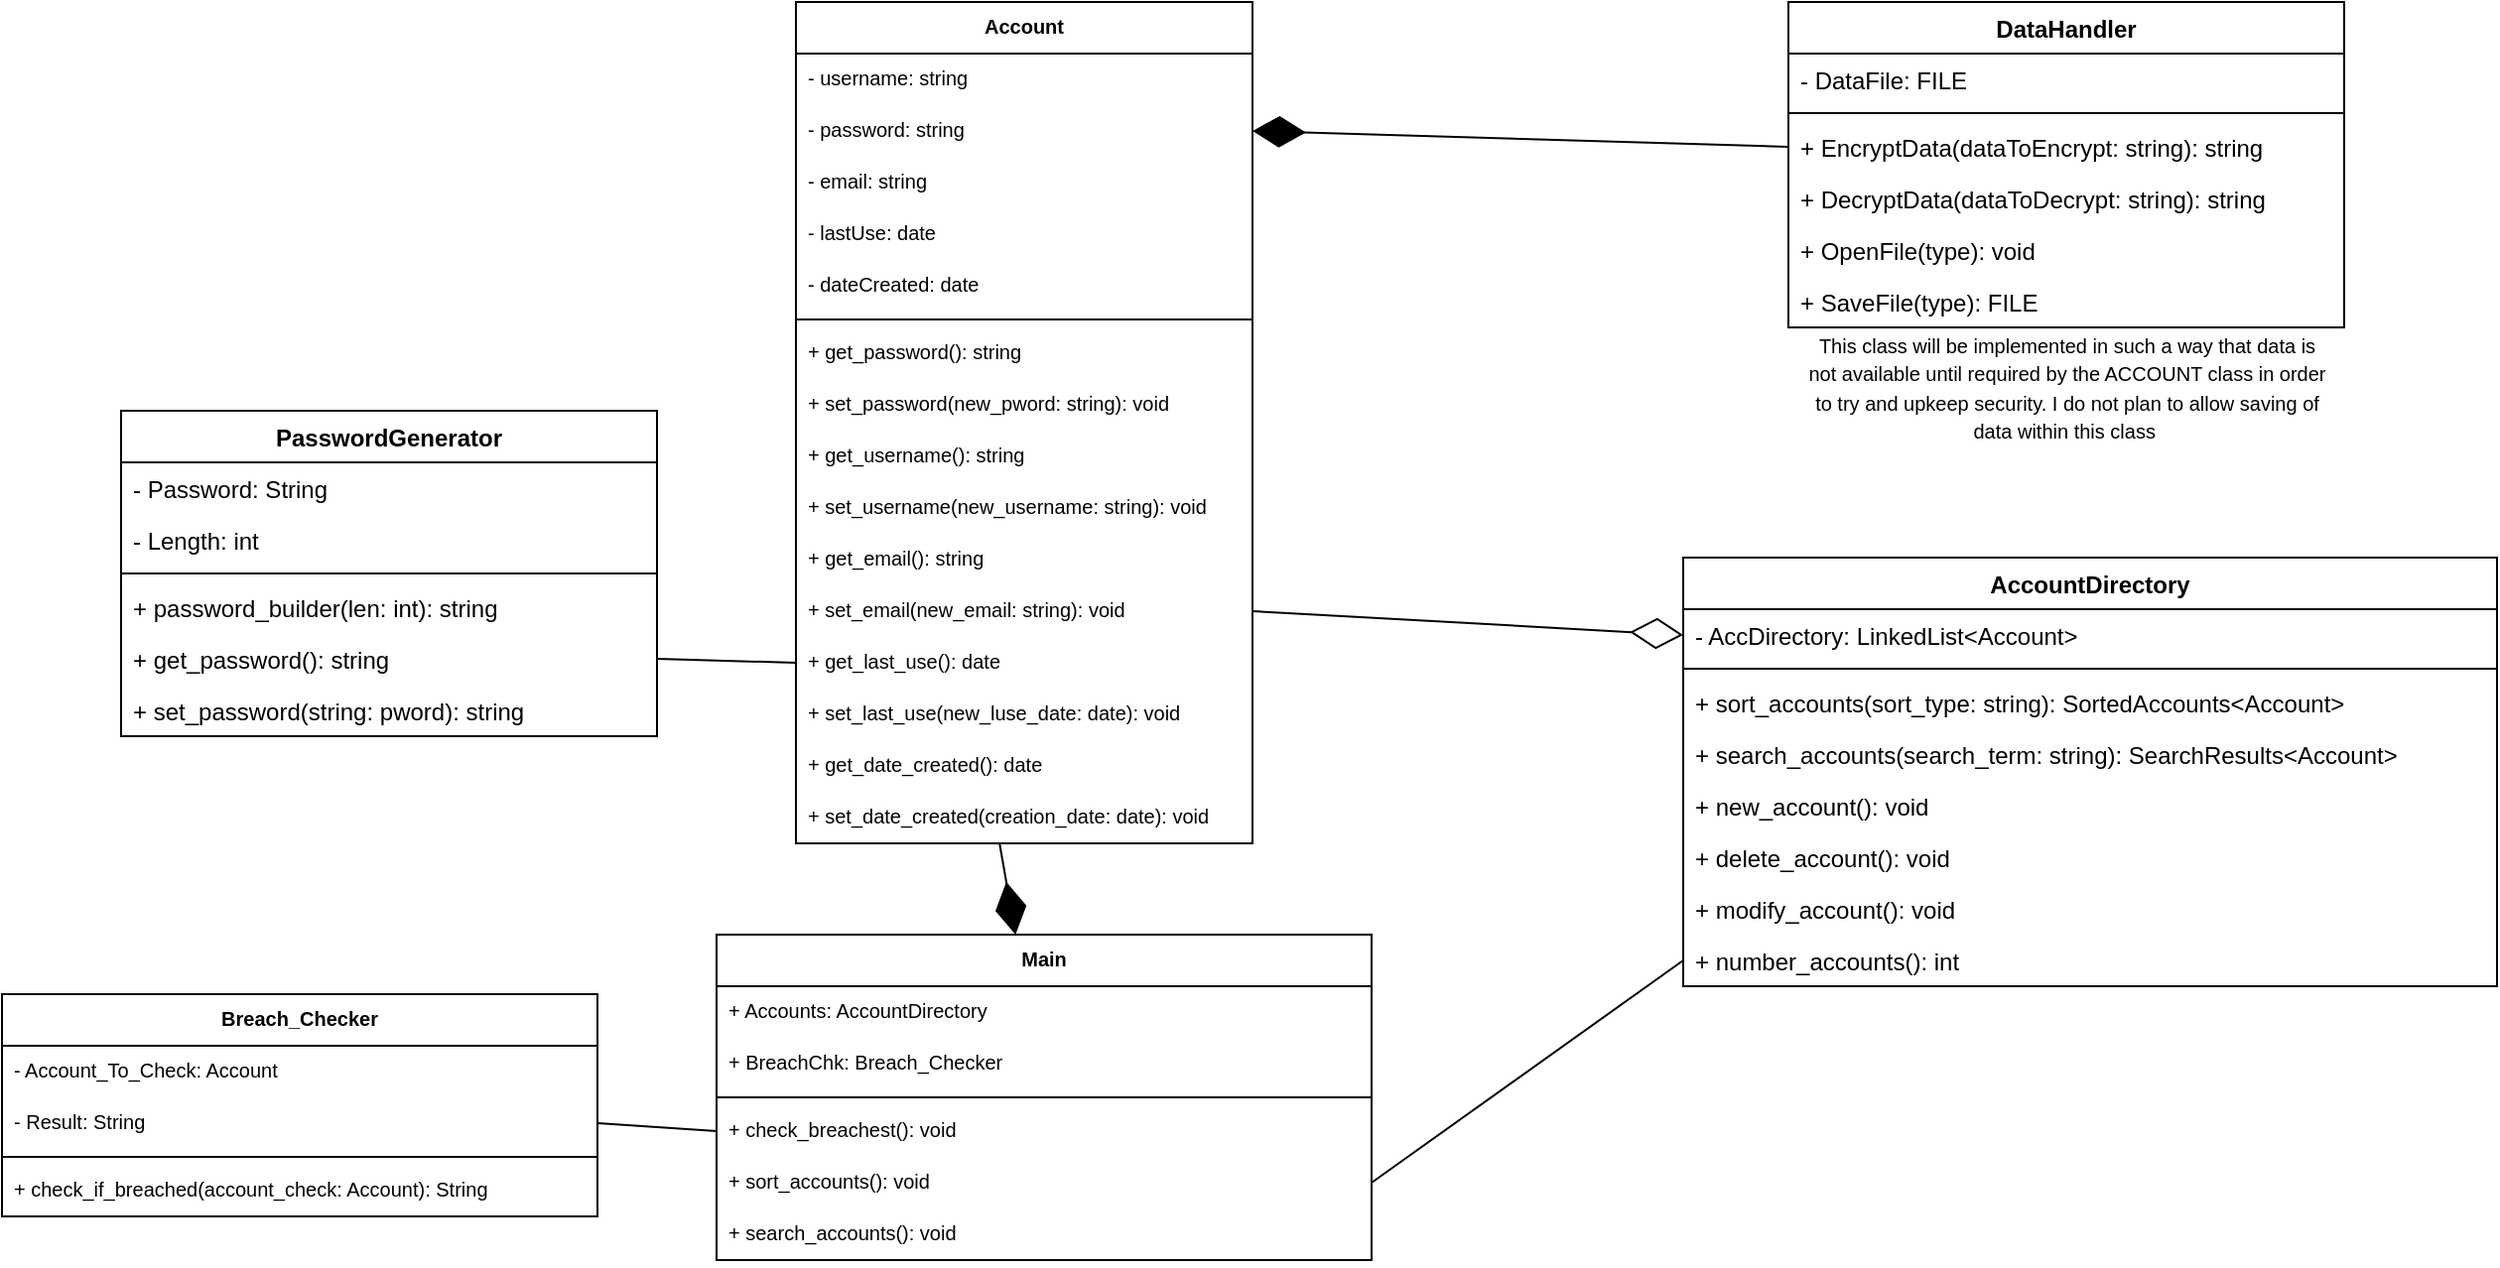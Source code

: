 <mxfile version="15.8.8" type="device"><diagram id="C5RBs43oDa-KdzZeNtuy" name="Page-1"><mxGraphModel dx="2489" dy="820" grid="1" gridSize="10" guides="1" tooltips="1" connect="1" arrows="1" fold="1" page="1" pageScale="1" pageWidth="827" pageHeight="1169" math="0" shadow="0"><root><mxCell id="WIyWlLk6GJQsqaUBKTNV-0"/><mxCell id="WIyWlLk6GJQsqaUBKTNV-1" parent="WIyWlLk6GJQsqaUBKTNV-0"/><mxCell id="yiWoCDzTEGZzQtji6V0t-13" value="" style="group" parent="WIyWlLk6GJQsqaUBKTNV-1" vertex="1" connectable="0"><mxGeometry x="40" y="296" width="270" height="190" as="geometry"/></mxCell><mxCell id="yiWoCDzTEGZzQtji6V0t-8" value="PasswordGenerator" style="swimlane;fontStyle=1;align=center;verticalAlign=top;childLayout=stackLayout;horizontal=1;startSize=26;horizontalStack=0;resizeParent=1;resizeParentMax=0;resizeLast=0;collapsible=1;marginBottom=0;" parent="yiWoCDzTEGZzQtji6V0t-13" vertex="1"><mxGeometry y="20" width="270" height="164" as="geometry"/></mxCell><mxCell id="yiWoCDzTEGZzQtji6V0t-9" value="- Password: String" style="text;strokeColor=none;fillColor=none;align=left;verticalAlign=top;spacingLeft=4;spacingRight=4;overflow=hidden;rotatable=0;points=[[0,0.5],[1,0.5]];portConstraint=eastwest;" parent="yiWoCDzTEGZzQtji6V0t-8" vertex="1"><mxGeometry y="26" width="270" height="26" as="geometry"/></mxCell><mxCell id="yiWoCDzTEGZzQtji6V0t-14" value="- Length: int" style="text;strokeColor=none;fillColor=none;align=left;verticalAlign=top;spacingLeft=4;spacingRight=4;overflow=hidden;rotatable=0;points=[[0,0.5],[1,0.5]];portConstraint=eastwest;" parent="yiWoCDzTEGZzQtji6V0t-8" vertex="1"><mxGeometry y="52" width="270" height="26" as="geometry"/></mxCell><mxCell id="yiWoCDzTEGZzQtji6V0t-10" value="" style="line;strokeWidth=1;fillColor=none;align=left;verticalAlign=middle;spacingTop=-1;spacingLeft=3;spacingRight=3;rotatable=0;labelPosition=right;points=[];portConstraint=eastwest;" parent="yiWoCDzTEGZzQtji6V0t-8" vertex="1"><mxGeometry y="78" width="270" height="8" as="geometry"/></mxCell><mxCell id="yiWoCDzTEGZzQtji6V0t-11" value="+ password_builder(len: int): string" style="text;strokeColor=none;fillColor=none;align=left;verticalAlign=top;spacingLeft=4;spacingRight=4;overflow=hidden;rotatable=0;points=[[0,0.5],[1,0.5]];portConstraint=eastwest;" parent="yiWoCDzTEGZzQtji6V0t-8" vertex="1"><mxGeometry y="86" width="270" height="26" as="geometry"/></mxCell><mxCell id="yiWoCDzTEGZzQtji6V0t-15" value="+ get_password(): string" style="text;strokeColor=none;fillColor=none;align=left;verticalAlign=top;spacingLeft=4;spacingRight=4;overflow=hidden;rotatable=0;points=[[0,0.5],[1,0.5]];portConstraint=eastwest;" parent="yiWoCDzTEGZzQtji6V0t-8" vertex="1"><mxGeometry y="112" width="270" height="26" as="geometry"/></mxCell><mxCell id="yiWoCDzTEGZzQtji6V0t-16" value="+ set_password(string: pword): string" style="text;strokeColor=none;fillColor=none;align=left;verticalAlign=top;spacingLeft=4;spacingRight=4;overflow=hidden;rotatable=0;points=[[0,0.5],[1,0.5]];portConstraint=eastwest;" parent="yiWoCDzTEGZzQtji6V0t-8" vertex="1"><mxGeometry y="138" width="270" height="26" as="geometry"/></mxCell><mxCell id="yiWoCDzTEGZzQtji6V0t-25" value="" style="group" parent="WIyWlLk6GJQsqaUBKTNV-1" vertex="1" connectable="0"><mxGeometry x="880" y="110" width="280" height="224" as="geometry"/></mxCell><mxCell id="yiWoCDzTEGZzQtji6V0t-17" value="DataHandler" style="swimlane;fontStyle=1;align=center;verticalAlign=top;childLayout=stackLayout;horizontal=1;startSize=26;horizontalStack=0;resizeParent=1;resizeParentMax=0;resizeLast=0;collapsible=1;marginBottom=0;" parent="yiWoCDzTEGZzQtji6V0t-25" vertex="1"><mxGeometry width="280" height="164" as="geometry"/></mxCell><mxCell id="yiWoCDzTEGZzQtji6V0t-18" value="- DataFile: FILE" style="text;strokeColor=none;fillColor=none;align=left;verticalAlign=top;spacingLeft=4;spacingRight=4;overflow=hidden;rotatable=0;points=[[0,0.5],[1,0.5]];portConstraint=eastwest;" parent="yiWoCDzTEGZzQtji6V0t-17" vertex="1"><mxGeometry y="26" width="280" height="26" as="geometry"/></mxCell><mxCell id="yiWoCDzTEGZzQtji6V0t-19" value="" style="line;strokeWidth=1;fillColor=none;align=left;verticalAlign=middle;spacingTop=-1;spacingLeft=3;spacingRight=3;rotatable=0;labelPosition=right;points=[];portConstraint=eastwest;" parent="yiWoCDzTEGZzQtji6V0t-17" vertex="1"><mxGeometry y="52" width="280" height="8" as="geometry"/></mxCell><mxCell id="yiWoCDzTEGZzQtji6V0t-20" value="+ EncryptData(dataToEncrypt: string): string" style="text;strokeColor=none;fillColor=none;align=left;verticalAlign=top;spacingLeft=4;spacingRight=4;overflow=hidden;rotatable=0;points=[[0,0.5],[1,0.5]];portConstraint=eastwest;" parent="yiWoCDzTEGZzQtji6V0t-17" vertex="1"><mxGeometry y="60" width="280" height="26" as="geometry"/></mxCell><mxCell id="yiWoCDzTEGZzQtji6V0t-21" value="+ DecryptData(dataToDecrypt: string): string" style="text;strokeColor=none;fillColor=none;align=left;verticalAlign=top;spacingLeft=4;spacingRight=4;overflow=hidden;rotatable=0;points=[[0,0.5],[1,0.5]];portConstraint=eastwest;" parent="yiWoCDzTEGZzQtji6V0t-17" vertex="1"><mxGeometry y="86" width="280" height="26" as="geometry"/></mxCell><mxCell id="yiWoCDzTEGZzQtji6V0t-22" value="+ OpenFile(type): void" style="text;strokeColor=none;fillColor=none;align=left;verticalAlign=top;spacingLeft=4;spacingRight=4;overflow=hidden;rotatable=0;points=[[0,0.5],[1,0.5]];portConstraint=eastwest;" parent="yiWoCDzTEGZzQtji6V0t-17" vertex="1"><mxGeometry y="112" width="280" height="26" as="geometry"/></mxCell><mxCell id="yiWoCDzTEGZzQtji6V0t-23" value="+ SaveFile(type): FILE" style="text;strokeColor=none;fillColor=none;align=left;verticalAlign=top;spacingLeft=4;spacingRight=4;overflow=hidden;rotatable=0;points=[[0,0.5],[1,0.5]];portConstraint=eastwest;" parent="yiWoCDzTEGZzQtji6V0t-17" vertex="1"><mxGeometry y="138" width="280" height="26" as="geometry"/></mxCell><mxCell id="yiWoCDzTEGZzQtji6V0t-24" value="&lt;div&gt;&lt;font style=&quot;font-size: 10px&quot;&gt;This class will be implemented in such a way that data is &lt;br&gt;&lt;/font&gt;&lt;/div&gt;&lt;div&gt;&lt;font style=&quot;font-size: 10px&quot;&gt;not available until required by the ACCOUNT class in order&lt;/font&gt;&lt;/div&gt;&lt;div&gt;&lt;font style=&quot;font-size: 10px&quot;&gt;to try and upkeep security. I do not plan to allow saving of &lt;br&gt;&lt;/font&gt;&lt;/div&gt;&lt;div&gt;&lt;font style=&quot;font-size: 10px&quot;&gt;data within this class&amp;nbsp; &lt;/font&gt;&lt;/div&gt;" style="text;html=1;align=center;verticalAlign=middle;resizable=0;points=[];autosize=1;strokeColor=none;fillColor=none;" parent="yiWoCDzTEGZzQtji6V0t-25" vertex="1"><mxGeometry y="164" width="280" height="60" as="geometry"/></mxCell><mxCell id="yiWoCDzTEGZzQtji6V0t-26" value="Account" style="swimlane;fontStyle=1;align=center;verticalAlign=top;childLayout=stackLayout;horizontal=1;startSize=26;horizontalStack=0;resizeParent=1;resizeParentMax=0;resizeLast=0;collapsible=1;marginBottom=0;fontSize=10;" parent="WIyWlLk6GJQsqaUBKTNV-1" vertex="1"><mxGeometry x="380" y="110" width="230" height="424" as="geometry"/></mxCell><mxCell id="yiWoCDzTEGZzQtji6V0t-27" value="- username: string" style="text;strokeColor=none;fillColor=none;align=left;verticalAlign=top;spacingLeft=4;spacingRight=4;overflow=hidden;rotatable=0;points=[[0,0.5],[1,0.5]];portConstraint=eastwest;fontSize=10;" parent="yiWoCDzTEGZzQtji6V0t-26" vertex="1"><mxGeometry y="26" width="230" height="26" as="geometry"/></mxCell><mxCell id="yiWoCDzTEGZzQtji6V0t-30" value="- password: string" style="text;strokeColor=none;fillColor=none;align=left;verticalAlign=top;spacingLeft=4;spacingRight=4;overflow=hidden;rotatable=0;points=[[0,0.5],[1,0.5]];portConstraint=eastwest;fontSize=10;" parent="yiWoCDzTEGZzQtji6V0t-26" vertex="1"><mxGeometry y="52" width="230" height="26" as="geometry"/></mxCell><mxCell id="yiWoCDzTEGZzQtji6V0t-31" value="- email: string" style="text;strokeColor=none;fillColor=none;align=left;verticalAlign=top;spacingLeft=4;spacingRight=4;overflow=hidden;rotatable=0;points=[[0,0.5],[1,0.5]];portConstraint=eastwest;fontSize=10;" parent="yiWoCDzTEGZzQtji6V0t-26" vertex="1"><mxGeometry y="78" width="230" height="26" as="geometry"/></mxCell><mxCell id="yiWoCDzTEGZzQtji6V0t-66" value="- lastUse: date" style="text;strokeColor=none;fillColor=none;align=left;verticalAlign=top;spacingLeft=4;spacingRight=4;overflow=hidden;rotatable=0;points=[[0,0.5],[1,0.5]];portConstraint=eastwest;fontSize=10;" parent="yiWoCDzTEGZzQtji6V0t-26" vertex="1"><mxGeometry y="104" width="230" height="26" as="geometry"/></mxCell><mxCell id="yiWoCDzTEGZzQtji6V0t-67" value="- dateCreated: date" style="text;strokeColor=none;fillColor=none;align=left;verticalAlign=top;spacingLeft=4;spacingRight=4;overflow=hidden;rotatable=0;points=[[0,0.5],[1,0.5]];portConstraint=eastwest;fontSize=10;" parent="yiWoCDzTEGZzQtji6V0t-26" vertex="1"><mxGeometry y="130" width="230" height="26" as="geometry"/></mxCell><mxCell id="yiWoCDzTEGZzQtji6V0t-28" value="" style="line;strokeWidth=1;fillColor=none;align=left;verticalAlign=middle;spacingTop=-1;spacingLeft=3;spacingRight=3;rotatable=0;labelPosition=right;points=[];portConstraint=eastwest;fontSize=10;" parent="yiWoCDzTEGZzQtji6V0t-26" vertex="1"><mxGeometry y="156" width="230" height="8" as="geometry"/></mxCell><mxCell id="yiWoCDzTEGZzQtji6V0t-29" value="+ get_password(): string" style="text;strokeColor=none;fillColor=none;align=left;verticalAlign=top;spacingLeft=4;spacingRight=4;overflow=hidden;rotatable=0;points=[[0,0.5],[1,0.5]];portConstraint=eastwest;fontSize=10;" parent="yiWoCDzTEGZzQtji6V0t-26" vertex="1"><mxGeometry y="164" width="230" height="26" as="geometry"/></mxCell><mxCell id="yiWoCDzTEGZzQtji6V0t-33" value="+ set_password(new_pword: string): void" style="text;strokeColor=none;fillColor=none;align=left;verticalAlign=top;spacingLeft=4;spacingRight=4;overflow=hidden;rotatable=0;points=[[0,0.5],[1,0.5]];portConstraint=eastwest;fontSize=10;" parent="yiWoCDzTEGZzQtji6V0t-26" vertex="1"><mxGeometry y="190" width="230" height="26" as="geometry"/></mxCell><mxCell id="yiWoCDzTEGZzQtji6V0t-34" value="+ get_username(): string" style="text;strokeColor=none;fillColor=none;align=left;verticalAlign=top;spacingLeft=4;spacingRight=4;overflow=hidden;rotatable=0;points=[[0,0.5],[1,0.5]];portConstraint=eastwest;fontSize=10;" parent="yiWoCDzTEGZzQtji6V0t-26" vertex="1"><mxGeometry y="216" width="230" height="26" as="geometry"/></mxCell><mxCell id="yiWoCDzTEGZzQtji6V0t-35" value="+ set_username(new_username: string): void" style="text;strokeColor=none;fillColor=none;align=left;verticalAlign=top;spacingLeft=4;spacingRight=4;overflow=hidden;rotatable=0;points=[[0,0.5],[1,0.5]];portConstraint=eastwest;fontSize=10;" parent="yiWoCDzTEGZzQtji6V0t-26" vertex="1"><mxGeometry y="242" width="230" height="26" as="geometry"/></mxCell><mxCell id="yiWoCDzTEGZzQtji6V0t-36" value="+ get_email(): string" style="text;strokeColor=none;fillColor=none;align=left;verticalAlign=top;spacingLeft=4;spacingRight=4;overflow=hidden;rotatable=0;points=[[0,0.5],[1,0.5]];portConstraint=eastwest;fontSize=10;" parent="yiWoCDzTEGZzQtji6V0t-26" vertex="1"><mxGeometry y="268" width="230" height="26" as="geometry"/></mxCell><mxCell id="yiWoCDzTEGZzQtji6V0t-37" value="+ set_email(new_email: string): void" style="text;strokeColor=none;fillColor=none;align=left;verticalAlign=top;spacingLeft=4;spacingRight=4;overflow=hidden;rotatable=0;points=[[0,0.5],[1,0.5]];portConstraint=eastwest;fontSize=10;" parent="yiWoCDzTEGZzQtji6V0t-26" vertex="1"><mxGeometry y="294" width="230" height="26" as="geometry"/></mxCell><mxCell id="yiWoCDzTEGZzQtji6V0t-68" value="+ get_last_use(): date" style="text;strokeColor=none;fillColor=none;align=left;verticalAlign=top;spacingLeft=4;spacingRight=4;overflow=hidden;rotatable=0;points=[[0,0.5],[1,0.5]];portConstraint=eastwest;fontSize=10;" parent="yiWoCDzTEGZzQtji6V0t-26" vertex="1"><mxGeometry y="320" width="230" height="26" as="geometry"/></mxCell><mxCell id="yiWoCDzTEGZzQtji6V0t-69" value="+ set_last_use(new_luse_date: date): void" style="text;strokeColor=none;fillColor=none;align=left;verticalAlign=top;spacingLeft=4;spacingRight=4;overflow=hidden;rotatable=0;points=[[0,0.5],[1,0.5]];portConstraint=eastwest;fontSize=10;" parent="yiWoCDzTEGZzQtji6V0t-26" vertex="1"><mxGeometry y="346" width="230" height="26" as="geometry"/></mxCell><mxCell id="yiWoCDzTEGZzQtji6V0t-70" value="+ get_date_created(): date" style="text;strokeColor=none;fillColor=none;align=left;verticalAlign=top;spacingLeft=4;spacingRight=4;overflow=hidden;rotatable=0;points=[[0,0.5],[1,0.5]];portConstraint=eastwest;fontSize=10;" parent="yiWoCDzTEGZzQtji6V0t-26" vertex="1"><mxGeometry y="372" width="230" height="26" as="geometry"/></mxCell><mxCell id="yiWoCDzTEGZzQtji6V0t-71" value="+ set_date_created(creation_date: date): void" style="text;strokeColor=none;fillColor=none;align=left;verticalAlign=top;spacingLeft=4;spacingRight=4;overflow=hidden;rotatable=0;points=[[0,0.5],[1,0.5]];portConstraint=eastwest;fontSize=10;" parent="yiWoCDzTEGZzQtji6V0t-26" vertex="1"><mxGeometry y="398" width="230" height="26" as="geometry"/></mxCell><mxCell id="yiWoCDzTEGZzQtji6V0t-38" value="Main" style="swimlane;fontStyle=1;align=center;verticalAlign=top;childLayout=stackLayout;horizontal=1;startSize=26;horizontalStack=0;resizeParent=1;resizeParentMax=0;resizeLast=0;collapsible=1;marginBottom=0;fontSize=10;" parent="WIyWlLk6GJQsqaUBKTNV-1" vertex="1"><mxGeometry x="340" y="580" width="330" height="164" as="geometry"/></mxCell><mxCell id="yiWoCDzTEGZzQtji6V0t-39" value="+ Accounts: AccountDirectory" style="text;strokeColor=none;fillColor=none;align=left;verticalAlign=top;spacingLeft=4;spacingRight=4;overflow=hidden;rotatable=0;points=[[0,0.5],[1,0.5]];portConstraint=eastwest;fontSize=10;" parent="yiWoCDzTEGZzQtji6V0t-38" vertex="1"><mxGeometry y="26" width="330" height="26" as="geometry"/></mxCell><mxCell id="Yjd3XJjq87r6f7l7IqUj-23" value="+ BreachChk: Breach_Checker" style="text;strokeColor=none;fillColor=none;align=left;verticalAlign=top;spacingLeft=4;spacingRight=4;overflow=hidden;rotatable=0;points=[[0,0.5],[1,0.5]];portConstraint=eastwest;fontSize=10;" vertex="1" parent="yiWoCDzTEGZzQtji6V0t-38"><mxGeometry y="52" width="330" height="26" as="geometry"/></mxCell><mxCell id="yiWoCDzTEGZzQtji6V0t-40" value="" style="line;strokeWidth=1;fillColor=none;align=left;verticalAlign=middle;spacingTop=-1;spacingLeft=3;spacingRight=3;rotatable=0;labelPosition=right;points=[];portConstraint=eastwest;fontSize=10;" parent="yiWoCDzTEGZzQtji6V0t-38" vertex="1"><mxGeometry y="78" width="330" height="8" as="geometry"/></mxCell><mxCell id="yiWoCDzTEGZzQtji6V0t-56" value="+ check_breachest(): void" style="text;strokeColor=none;fillColor=none;align=left;verticalAlign=top;spacingLeft=4;spacingRight=4;overflow=hidden;rotatable=0;points=[[0,0.5],[1,0.5]];portConstraint=eastwest;fontSize=10;" parent="yiWoCDzTEGZzQtji6V0t-38" vertex="1"><mxGeometry y="86" width="330" height="26" as="geometry"/></mxCell><mxCell id="Yjd3XJjq87r6f7l7IqUj-25" value="+ sort_accounts(): void" style="text;strokeColor=none;fillColor=none;align=left;verticalAlign=top;spacingLeft=4;spacingRight=4;overflow=hidden;rotatable=0;points=[[0,0.5],[1,0.5]];portConstraint=eastwest;fontSize=10;" vertex="1" parent="yiWoCDzTEGZzQtji6V0t-38"><mxGeometry y="112" width="330" height="26" as="geometry"/></mxCell><mxCell id="Yjd3XJjq87r6f7l7IqUj-26" value="+ search_accounts(): void" style="text;strokeColor=none;fillColor=none;align=left;verticalAlign=top;spacingLeft=4;spacingRight=4;overflow=hidden;rotatable=0;points=[[0,0.5],[1,0.5]];portConstraint=eastwest;fontSize=10;" vertex="1" parent="yiWoCDzTEGZzQtji6V0t-38"><mxGeometry y="138" width="330" height="26" as="geometry"/></mxCell><mxCell id="yiWoCDzTEGZzQtji6V0t-42" value="Breach_Checker" style="swimlane;fontStyle=1;align=center;verticalAlign=top;childLayout=stackLayout;horizontal=1;startSize=26;horizontalStack=0;resizeParent=1;resizeParentMax=0;resizeLast=0;collapsible=1;marginBottom=0;fontSize=10;" parent="WIyWlLk6GJQsqaUBKTNV-1" vertex="1"><mxGeometry x="-20" y="610" width="300" height="112" as="geometry"/></mxCell><mxCell id="yiWoCDzTEGZzQtji6V0t-43" value="- Account_To_Check: Account" style="text;strokeColor=none;fillColor=none;align=left;verticalAlign=top;spacingLeft=4;spacingRight=4;overflow=hidden;rotatable=0;points=[[0,0.5],[1,0.5]];portConstraint=eastwest;fontSize=10;" parent="yiWoCDzTEGZzQtji6V0t-42" vertex="1"><mxGeometry y="26" width="300" height="26" as="geometry"/></mxCell><mxCell id="yiWoCDzTEGZzQtji6V0t-46" value="- Result: String" style="text;strokeColor=none;fillColor=none;align=left;verticalAlign=top;spacingLeft=4;spacingRight=4;overflow=hidden;rotatable=0;points=[[0,0.5],[1,0.5]];portConstraint=eastwest;fontSize=10;" parent="yiWoCDzTEGZzQtji6V0t-42" vertex="1"><mxGeometry y="52" width="300" height="26" as="geometry"/></mxCell><mxCell id="yiWoCDzTEGZzQtji6V0t-44" value="" style="line;strokeWidth=1;fillColor=none;align=left;verticalAlign=middle;spacingTop=-1;spacingLeft=3;spacingRight=3;rotatable=0;labelPosition=right;points=[];portConstraint=eastwest;fontSize=10;" parent="yiWoCDzTEGZzQtji6V0t-42" vertex="1"><mxGeometry y="78" width="300" height="8" as="geometry"/></mxCell><mxCell id="yiWoCDzTEGZzQtji6V0t-45" value="+ check_if_breached(account_check: Account): String" style="text;strokeColor=none;fillColor=none;align=left;verticalAlign=top;spacingLeft=4;spacingRight=4;overflow=hidden;rotatable=0;points=[[0,0.5],[1,0.5]];portConstraint=eastwest;fontSize=10;" parent="yiWoCDzTEGZzQtji6V0t-42" vertex="1"><mxGeometry y="86" width="300" height="26" as="geometry"/></mxCell><mxCell id="yiWoCDzTEGZzQtji6V0t-51" value="" style="endArrow=diamondThin;endFill=1;endSize=24;html=1;rounded=0;fontSize=10;exitX=0;exitY=0.5;exitDx=0;exitDy=0;entryX=1;entryY=0.5;entryDx=0;entryDy=0;" parent="WIyWlLk6GJQsqaUBKTNV-1" source="yiWoCDzTEGZzQtji6V0t-20" target="yiWoCDzTEGZzQtji6V0t-30" edge="1"><mxGeometry width="160" relative="1" as="geometry"><mxPoint x="40" y="910" as="sourcePoint"/><mxPoint x="670" y="220" as="targetPoint"/></mxGeometry></mxCell><mxCell id="yiWoCDzTEGZzQtji6V0t-58" value="" style="endArrow=diamondThin;endFill=1;endSize=24;html=1;rounded=0;fontSize=10;exitX=0.446;exitY=1;exitDx=0;exitDy=0;exitPerimeter=0;" parent="WIyWlLk6GJQsqaUBKTNV-1" source="yiWoCDzTEGZzQtji6V0t-71" target="yiWoCDzTEGZzQtji6V0t-38" edge="1"><mxGeometry width="160" relative="1" as="geometry"><mxPoint x="470" y="530" as="sourcePoint"/><mxPoint x="540" y="620" as="targetPoint"/></mxGeometry></mxCell><mxCell id="nij_THLdpmJAnnm83uyu-2" value="" style="endArrow=none;html=1;rounded=0;exitX=1;exitY=0.5;exitDx=0;exitDy=0;entryX=0;entryY=0.5;entryDx=0;entryDy=0;" parent="WIyWlLk6GJQsqaUBKTNV-1" source="yiWoCDzTEGZzQtji6V0t-15" target="yiWoCDzTEGZzQtji6V0t-68" edge="1"><mxGeometry width="50" height="50" relative="1" as="geometry"><mxPoint x="360" y="610" as="sourcePoint"/><mxPoint x="410" y="560" as="targetPoint"/></mxGeometry></mxCell><mxCell id="nij_THLdpmJAnnm83uyu-3" value="" style="endArrow=none;html=1;rounded=0;exitX=1;exitY=0.5;exitDx=0;exitDy=0;entryX=0;entryY=0.5;entryDx=0;entryDy=0;" parent="WIyWlLk6GJQsqaUBKTNV-1" source="yiWoCDzTEGZzQtji6V0t-46" target="yiWoCDzTEGZzQtji6V0t-56" edge="1"><mxGeometry width="50" height="50" relative="1" as="geometry"><mxPoint x="360" y="610" as="sourcePoint"/><mxPoint x="220" y="540" as="targetPoint"/></mxGeometry></mxCell><mxCell id="Yjd3XJjq87r6f7l7IqUj-2" value="AccountDirectory&#xA;" style="swimlane;fontStyle=1;align=center;verticalAlign=top;childLayout=stackLayout;horizontal=1;startSize=26;horizontalStack=0;resizeParent=1;resizeParentMax=0;resizeLast=0;collapsible=1;marginBottom=0;" vertex="1" parent="WIyWlLk6GJQsqaUBKTNV-1"><mxGeometry x="827" y="390" width="410" height="216" as="geometry"/></mxCell><mxCell id="Yjd3XJjq87r6f7l7IqUj-3" value="- AccDirectory: LinkedList&lt;Account&gt;" style="text;strokeColor=none;fillColor=none;align=left;verticalAlign=top;spacingLeft=4;spacingRight=4;overflow=hidden;rotatable=0;points=[[0,0.5],[1,0.5]];portConstraint=eastwest;" vertex="1" parent="Yjd3XJjq87r6f7l7IqUj-2"><mxGeometry y="26" width="410" height="26" as="geometry"/></mxCell><mxCell id="Yjd3XJjq87r6f7l7IqUj-4" value="" style="line;strokeWidth=1;fillColor=none;align=left;verticalAlign=middle;spacingTop=-1;spacingLeft=3;spacingRight=3;rotatable=0;labelPosition=right;points=[];portConstraint=eastwest;" vertex="1" parent="Yjd3XJjq87r6f7l7IqUj-2"><mxGeometry y="52" width="410" height="8" as="geometry"/></mxCell><mxCell id="Yjd3XJjq87r6f7l7IqUj-5" value="+ sort_accounts(sort_type: string): SortedAccounts&lt;Account&gt;" style="text;strokeColor=none;fillColor=none;align=left;verticalAlign=top;spacingLeft=4;spacingRight=4;overflow=hidden;rotatable=0;points=[[0,0.5],[1,0.5]];portConstraint=eastwest;" vertex="1" parent="Yjd3XJjq87r6f7l7IqUj-2"><mxGeometry y="60" width="410" height="26" as="geometry"/></mxCell><mxCell id="Yjd3XJjq87r6f7l7IqUj-17" value="+ search_accounts(search_term: string): SearchResults&lt;Account&gt;" style="text;strokeColor=none;fillColor=none;align=left;verticalAlign=top;spacingLeft=4;spacingRight=4;overflow=hidden;rotatable=0;points=[[0,0.5],[1,0.5]];portConstraint=eastwest;" vertex="1" parent="Yjd3XJjq87r6f7l7IqUj-2"><mxGeometry y="86" width="410" height="26" as="geometry"/></mxCell><mxCell id="Yjd3XJjq87r6f7l7IqUj-18" value="+ new_account(): void" style="text;strokeColor=none;fillColor=none;align=left;verticalAlign=top;spacingLeft=4;spacingRight=4;overflow=hidden;rotatable=0;points=[[0,0.5],[1,0.5]];portConstraint=eastwest;" vertex="1" parent="Yjd3XJjq87r6f7l7IqUj-2"><mxGeometry y="112" width="410" height="26" as="geometry"/></mxCell><mxCell id="Yjd3XJjq87r6f7l7IqUj-19" value="+ delete_account(): void" style="text;strokeColor=none;fillColor=none;align=left;verticalAlign=top;spacingLeft=4;spacingRight=4;overflow=hidden;rotatable=0;points=[[0,0.5],[1,0.5]];portConstraint=eastwest;" vertex="1" parent="Yjd3XJjq87r6f7l7IqUj-2"><mxGeometry y="138" width="410" height="26" as="geometry"/></mxCell><mxCell id="Yjd3XJjq87r6f7l7IqUj-20" value="+ modify_account(): void" style="text;strokeColor=none;fillColor=none;align=left;verticalAlign=top;spacingLeft=4;spacingRight=4;overflow=hidden;rotatable=0;points=[[0,0.5],[1,0.5]];portConstraint=eastwest;" vertex="1" parent="Yjd3XJjq87r6f7l7IqUj-2"><mxGeometry y="164" width="410" height="26" as="geometry"/></mxCell><mxCell id="Yjd3XJjq87r6f7l7IqUj-21" value="+ number_accounts(): int" style="text;strokeColor=none;fillColor=none;align=left;verticalAlign=top;spacingLeft=4;spacingRight=4;overflow=hidden;rotatable=0;points=[[0,0.5],[1,0.5]];portConstraint=eastwest;" vertex="1" parent="Yjd3XJjq87r6f7l7IqUj-2"><mxGeometry y="190" width="410" height="26" as="geometry"/></mxCell><mxCell id="Yjd3XJjq87r6f7l7IqUj-28" value="" style="endArrow=diamondThin;endFill=0;endSize=24;html=1;rounded=0;entryX=0;entryY=0.5;entryDx=0;entryDy=0;exitX=1;exitY=0.5;exitDx=0;exitDy=0;" edge="1" parent="WIyWlLk6GJQsqaUBKTNV-1" source="yiWoCDzTEGZzQtji6V0t-37" target="Yjd3XJjq87r6f7l7IqUj-3"><mxGeometry width="160" relative="1" as="geometry"><mxPoint x="550" y="460" as="sourcePoint"/><mxPoint x="710" y="460" as="targetPoint"/></mxGeometry></mxCell><mxCell id="Yjd3XJjq87r6f7l7IqUj-29" value="" style="endArrow=none;html=1;rounded=0;entryX=0;entryY=0.5;entryDx=0;entryDy=0;exitX=1;exitY=0.5;exitDx=0;exitDy=0;" edge="1" parent="WIyWlLk6GJQsqaUBKTNV-1" source="Yjd3XJjq87r6f7l7IqUj-25" target="Yjd3XJjq87r6f7l7IqUj-21"><mxGeometry width="50" height="50" relative="1" as="geometry"><mxPoint x="600" y="490" as="sourcePoint"/><mxPoint x="650" y="440" as="targetPoint"/></mxGeometry></mxCell></root></mxGraphModel></diagram></mxfile>